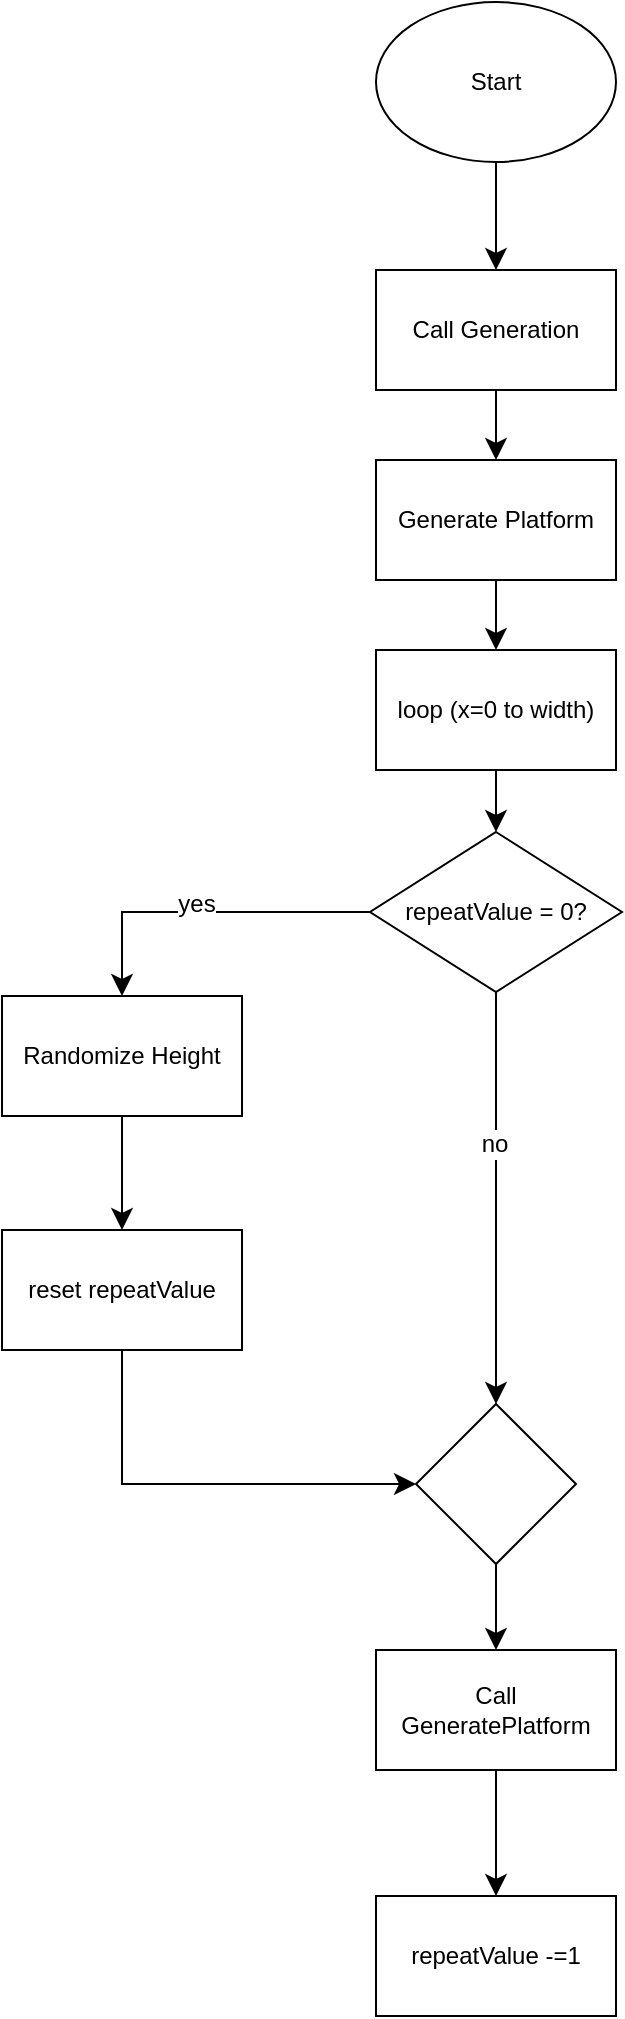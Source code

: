 <mxfile version="25.0.3">
  <diagram name="Page-1" id="dWUJdeGK1EYH1Q_gn_xM">
    <mxGraphModel dx="702" dy="1275" grid="0" gridSize="10" guides="1" tooltips="1" connect="1" arrows="1" fold="1" page="0" pageScale="1" pageWidth="850" pageHeight="1100" math="0" shadow="0">
      <root>
        <mxCell id="0" />
        <mxCell id="1" parent="0" />
        <mxCell id="3VKDyav_UfELIUZgKjQm-32" value="" style="edgeStyle=none;curved=1;rounded=0;orthogonalLoop=1;jettySize=auto;html=1;fontSize=12;startSize=8;endSize=8;" edge="1" parent="1" source="3VKDyav_UfELIUZgKjQm-30" target="3VKDyav_UfELIUZgKjQm-31">
          <mxGeometry relative="1" as="geometry" />
        </mxCell>
        <mxCell id="3VKDyav_UfELIUZgKjQm-30" value="Start" style="ellipse;whiteSpace=wrap;html=1;" vertex="1" parent="1">
          <mxGeometry x="232" y="-24" width="120" height="80" as="geometry" />
        </mxCell>
        <mxCell id="3VKDyav_UfELIUZgKjQm-34" value="" style="edgeStyle=none;curved=1;rounded=0;orthogonalLoop=1;jettySize=auto;html=1;fontSize=12;startSize=8;endSize=8;" edge="1" parent="1" source="3VKDyav_UfELIUZgKjQm-31" target="3VKDyav_UfELIUZgKjQm-33">
          <mxGeometry relative="1" as="geometry" />
        </mxCell>
        <mxCell id="3VKDyav_UfELIUZgKjQm-31" value="Call Generation" style="whiteSpace=wrap;html=1;" vertex="1" parent="1">
          <mxGeometry x="232" y="110" width="120" height="60" as="geometry" />
        </mxCell>
        <mxCell id="3VKDyav_UfELIUZgKjQm-36" value="" style="edgeStyle=none;curved=1;rounded=0;orthogonalLoop=1;jettySize=auto;html=1;fontSize=12;startSize=8;endSize=8;" edge="1" parent="1" source="3VKDyav_UfELIUZgKjQm-33" target="3VKDyav_UfELIUZgKjQm-35">
          <mxGeometry relative="1" as="geometry" />
        </mxCell>
        <mxCell id="3VKDyav_UfELIUZgKjQm-33" value="Generate Platform" style="whiteSpace=wrap;html=1;" vertex="1" parent="1">
          <mxGeometry x="232" y="205" width="120" height="60" as="geometry" />
        </mxCell>
        <mxCell id="3VKDyav_UfELIUZgKjQm-40" value="" style="edgeStyle=none;curved=1;rounded=0;orthogonalLoop=1;jettySize=auto;html=1;fontSize=12;startSize=8;endSize=8;" edge="1" parent="1" source="3VKDyav_UfELIUZgKjQm-35" target="3VKDyav_UfELIUZgKjQm-39">
          <mxGeometry relative="1" as="geometry" />
        </mxCell>
        <mxCell id="3VKDyav_UfELIUZgKjQm-35" value="loop (x=0 to width)" style="whiteSpace=wrap;html=1;" vertex="1" parent="1">
          <mxGeometry x="232" y="300" width="120" height="60" as="geometry" />
        </mxCell>
        <mxCell id="3VKDyav_UfELIUZgKjQm-42" value="" style="edgeStyle=orthogonalEdgeStyle;rounded=0;orthogonalLoop=1;jettySize=auto;html=1;fontSize=12;startSize=8;endSize=8;" edge="1" parent="1" source="3VKDyav_UfELIUZgKjQm-39" target="3VKDyav_UfELIUZgKjQm-41">
          <mxGeometry relative="1" as="geometry" />
        </mxCell>
        <mxCell id="3VKDyav_UfELIUZgKjQm-45" value="yes" style="edgeLabel;html=1;align=center;verticalAlign=middle;resizable=0;points=[];fontSize=12;" vertex="1" connectable="0" parent="3VKDyav_UfELIUZgKjQm-42">
          <mxGeometry x="0.056" y="-4" relative="1" as="geometry">
            <mxPoint as="offset" />
          </mxGeometry>
        </mxCell>
        <mxCell id="3VKDyav_UfELIUZgKjQm-48" value="" style="edgeStyle=none;curved=1;rounded=0;orthogonalLoop=1;jettySize=auto;html=1;fontSize=12;startSize=8;endSize=8;entryX=0.5;entryY=0;entryDx=0;entryDy=0;" edge="1" parent="1" source="3VKDyav_UfELIUZgKjQm-39" target="3VKDyav_UfELIUZgKjQm-50">
          <mxGeometry relative="1" as="geometry">
            <mxPoint x="294.384" y="547" as="targetPoint" />
          </mxGeometry>
        </mxCell>
        <mxCell id="3VKDyav_UfELIUZgKjQm-49" value="no" style="edgeLabel;html=1;align=center;verticalAlign=middle;resizable=0;points=[];fontSize=12;" vertex="1" connectable="0" parent="3VKDyav_UfELIUZgKjQm-48">
          <mxGeometry x="-0.262" y="-1" relative="1" as="geometry">
            <mxPoint as="offset" />
          </mxGeometry>
        </mxCell>
        <mxCell id="3VKDyav_UfELIUZgKjQm-39" value="repeatValue = 0?" style="rhombus;whiteSpace=wrap;html=1;" vertex="1" parent="1">
          <mxGeometry x="229" y="391" width="126" height="80" as="geometry" />
        </mxCell>
        <mxCell id="3VKDyav_UfELIUZgKjQm-53" value="" style="edgeStyle=elbowEdgeStyle;rounded=0;orthogonalLoop=1;jettySize=auto;html=1;fontSize=12;startSize=8;endSize=8;entryX=0;entryY=0.5;entryDx=0;entryDy=0;exitX=0.5;exitY=1;exitDx=0;exitDy=0;" edge="1" parent="1" source="3VKDyav_UfELIUZgKjQm-54" target="3VKDyav_UfELIUZgKjQm-50">
          <mxGeometry relative="1" as="geometry">
            <mxPoint x="105" y="639" as="sourcePoint" />
            <mxPoint x="105" y="684" as="targetPoint" />
            <Array as="points">
              <mxPoint x="105" y="664" />
            </Array>
          </mxGeometry>
        </mxCell>
        <mxCell id="3VKDyav_UfELIUZgKjQm-55" value="" style="edgeStyle=none;curved=1;rounded=0;orthogonalLoop=1;jettySize=auto;html=1;fontSize=12;startSize=8;endSize=8;" edge="1" parent="1" source="3VKDyav_UfELIUZgKjQm-41" target="3VKDyav_UfELIUZgKjQm-54">
          <mxGeometry relative="1" as="geometry" />
        </mxCell>
        <mxCell id="3VKDyav_UfELIUZgKjQm-41" value="Randomize Height" style="whiteSpace=wrap;html=1;" vertex="1" parent="1">
          <mxGeometry x="45" y="473" width="120" height="60" as="geometry" />
        </mxCell>
        <mxCell id="3VKDyav_UfELIUZgKjQm-61" value="" style="edgeStyle=none;curved=1;rounded=0;orthogonalLoop=1;jettySize=auto;html=1;fontSize=12;startSize=8;endSize=8;" edge="1" parent="1" source="3VKDyav_UfELIUZgKjQm-50" target="3VKDyav_UfELIUZgKjQm-60">
          <mxGeometry relative="1" as="geometry" />
        </mxCell>
        <mxCell id="3VKDyav_UfELIUZgKjQm-50" value="" style="rhombus;whiteSpace=wrap;html=1;" vertex="1" parent="1">
          <mxGeometry x="252" y="677" width="80" height="80" as="geometry" />
        </mxCell>
        <mxCell id="3VKDyav_UfELIUZgKjQm-54" value="reset repeatValue" style="whiteSpace=wrap;html=1;" vertex="1" parent="1">
          <mxGeometry x="45" y="590" width="120" height="60" as="geometry" />
        </mxCell>
        <mxCell id="3VKDyav_UfELIUZgKjQm-56" value="repeatValue -=1" style="whiteSpace=wrap;html=1;" vertex="1" parent="1">
          <mxGeometry x="232" y="923" width="120" height="60" as="geometry" />
        </mxCell>
        <mxCell id="3VKDyav_UfELIUZgKjQm-62" value="" style="edgeStyle=none;curved=1;rounded=0;orthogonalLoop=1;jettySize=auto;html=1;fontSize=12;startSize=8;endSize=8;" edge="1" parent="1" source="3VKDyav_UfELIUZgKjQm-60" target="3VKDyav_UfELIUZgKjQm-56">
          <mxGeometry relative="1" as="geometry" />
        </mxCell>
        <mxCell id="3VKDyav_UfELIUZgKjQm-60" value="Call GeneratePlatform" style="whiteSpace=wrap;html=1;" vertex="1" parent="1">
          <mxGeometry x="232" y="800" width="120" height="60" as="geometry" />
        </mxCell>
      </root>
    </mxGraphModel>
  </diagram>
</mxfile>
